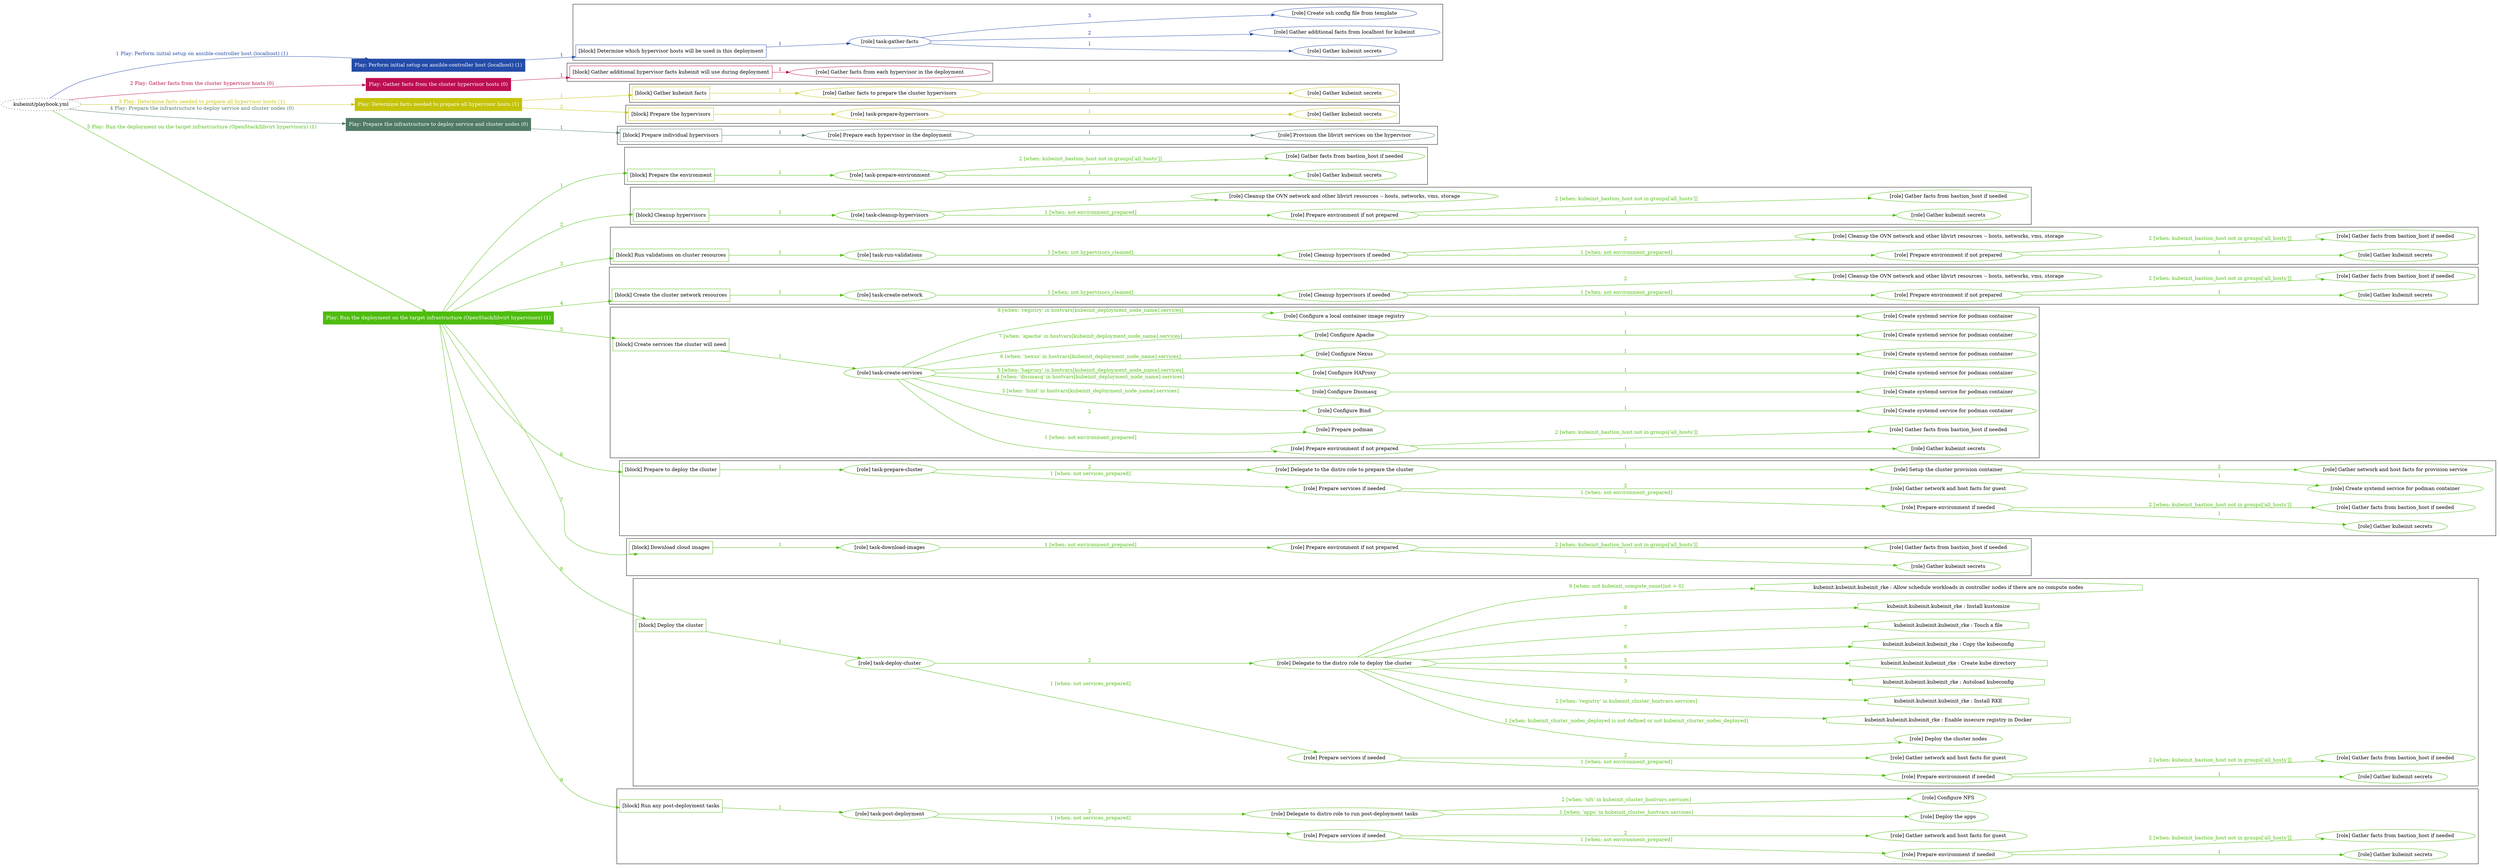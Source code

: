 digraph {
	graph [concentrate=true ordering=in rankdir=LR ratio=fill]
	edge [esep=5 sep=10]
	"kubeinit/playbook.yml" [URL="/home/runner/work/kubeinit/kubeinit/kubeinit/playbook.yml" id=playbook_2e04418e style=dotted]
	"kubeinit/playbook.yml" -> play_29846d71 [label="1 Play: Perform initial setup on ansible-controller host (localhost) (1)" color="#234ba9" fontcolor="#234ba9" id=edge_play_29846d71 labeltooltip="1 Play: Perform initial setup on ansible-controller host (localhost) (1)" tooltip="1 Play: Perform initial setup on ansible-controller host (localhost) (1)"]
	subgraph "Play: Perform initial setup on ansible-controller host (localhost) (1)" {
		play_29846d71 [label="Play: Perform initial setup on ansible-controller host (localhost) (1)" URL="/home/runner/work/kubeinit/kubeinit/kubeinit/playbook.yml" color="#234ba9" fontcolor="#ffffff" id=play_29846d71 shape=box style=filled tooltip=localhost]
		play_29846d71 -> block_70e2ee5d [label=1 color="#234ba9" fontcolor="#234ba9" id=edge_block_70e2ee5d labeltooltip=1 tooltip=1]
		subgraph cluster_block_70e2ee5d {
			block_70e2ee5d [label="[block] Determine which hypervisor hosts will be used in this deployment" URL="/home/runner/work/kubeinit/kubeinit/kubeinit/playbook.yml" color="#234ba9" id=block_70e2ee5d labeltooltip="Determine which hypervisor hosts will be used in this deployment" shape=box tooltip="Determine which hypervisor hosts will be used in this deployment"]
			block_70e2ee5d -> role_dd2219b0 [label="1 " color="#234ba9" fontcolor="#234ba9" id=edge_role_dd2219b0 labeltooltip="1 " tooltip="1 "]
			subgraph "task-gather-facts" {
				role_dd2219b0 [label="[role] task-gather-facts" URL="/home/runner/work/kubeinit/kubeinit/kubeinit/playbook.yml" color="#234ba9" id=role_dd2219b0 tooltip="task-gather-facts"]
				role_dd2219b0 -> role_2cfea226 [label="1 " color="#234ba9" fontcolor="#234ba9" id=edge_role_2cfea226 labeltooltip="1 " tooltip="1 "]
				subgraph "Gather kubeinit secrets" {
					role_2cfea226 [label="[role] Gather kubeinit secrets" URL="/home/runner/.ansible/collections/ansible_collections/kubeinit/kubeinit/roles/kubeinit_prepare/tasks/build_hypervisors_group.yml" color="#234ba9" id=role_2cfea226 tooltip="Gather kubeinit secrets"]
				}
				role_dd2219b0 -> role_22f58abd [label="2 " color="#234ba9" fontcolor="#234ba9" id=edge_role_22f58abd labeltooltip="2 " tooltip="2 "]
				subgraph "Gather additional facts from localhost for kubeinit" {
					role_22f58abd [label="[role] Gather additional facts from localhost for kubeinit" URL="/home/runner/.ansible/collections/ansible_collections/kubeinit/kubeinit/roles/kubeinit_prepare/tasks/build_hypervisors_group.yml" color="#234ba9" id=role_22f58abd tooltip="Gather additional facts from localhost for kubeinit"]
				}
				role_dd2219b0 -> role_0612c0a6 [label="3 " color="#234ba9" fontcolor="#234ba9" id=edge_role_0612c0a6 labeltooltip="3 " tooltip="3 "]
				subgraph "Create ssh config file from template" {
					role_0612c0a6 [label="[role] Create ssh config file from template" URL="/home/runner/.ansible/collections/ansible_collections/kubeinit/kubeinit/roles/kubeinit_prepare/tasks/build_hypervisors_group.yml" color="#234ba9" id=role_0612c0a6 tooltip="Create ssh config file from template"]
				}
			}
		}
	}
	"kubeinit/playbook.yml" -> play_08c7a0d2 [label="2 Play: Gather facts from the cluster hypervisor hosts (0)" color="#be0e52" fontcolor="#be0e52" id=edge_play_08c7a0d2 labeltooltip="2 Play: Gather facts from the cluster hypervisor hosts (0)" tooltip="2 Play: Gather facts from the cluster hypervisor hosts (0)"]
	subgraph "Play: Gather facts from the cluster hypervisor hosts (0)" {
		play_08c7a0d2 [label="Play: Gather facts from the cluster hypervisor hosts (0)" URL="/home/runner/work/kubeinit/kubeinit/kubeinit/playbook.yml" color="#be0e52" fontcolor="#ffffff" id=play_08c7a0d2 shape=box style=filled tooltip="Play: Gather facts from the cluster hypervisor hosts (0)"]
		play_08c7a0d2 -> block_714dba72 [label=1 color="#be0e52" fontcolor="#be0e52" id=edge_block_714dba72 labeltooltip=1 tooltip=1]
		subgraph cluster_block_714dba72 {
			block_714dba72 [label="[block] Gather additional hypervisor facts kubeinit will use during deployment" URL="/home/runner/work/kubeinit/kubeinit/kubeinit/playbook.yml" color="#be0e52" id=block_714dba72 labeltooltip="Gather additional hypervisor facts kubeinit will use during deployment" shape=box tooltip="Gather additional hypervisor facts kubeinit will use during deployment"]
			block_714dba72 -> role_9ae8e45d [label="1 " color="#be0e52" fontcolor="#be0e52" id=edge_role_9ae8e45d labeltooltip="1 " tooltip="1 "]
			subgraph "Gather facts from each hypervisor in the deployment" {
				role_9ae8e45d [label="[role] Gather facts from each hypervisor in the deployment" URL="/home/runner/work/kubeinit/kubeinit/kubeinit/playbook.yml" color="#be0e52" id=role_9ae8e45d tooltip="Gather facts from each hypervisor in the deployment"]
			}
		}
	}
	"kubeinit/playbook.yml" -> play_f97e2c21 [label="3 Play: Determine facts needed to prepare all hypervisor hosts (1)" color="#c5c307" fontcolor="#c5c307" id=edge_play_f97e2c21 labeltooltip="3 Play: Determine facts needed to prepare all hypervisor hosts (1)" tooltip="3 Play: Determine facts needed to prepare all hypervisor hosts (1)"]
	subgraph "Play: Determine facts needed to prepare all hypervisor hosts (1)" {
		play_f97e2c21 [label="Play: Determine facts needed to prepare all hypervisor hosts (1)" URL="/home/runner/work/kubeinit/kubeinit/kubeinit/playbook.yml" color="#c5c307" fontcolor="#ffffff" id=play_f97e2c21 shape=box style=filled tooltip=localhost]
		play_f97e2c21 -> block_02bcbcae [label=1 color="#c5c307" fontcolor="#c5c307" id=edge_block_02bcbcae labeltooltip=1 tooltip=1]
		subgraph cluster_block_02bcbcae {
			block_02bcbcae [label="[block] Gather kubeinit facts" URL="/home/runner/work/kubeinit/kubeinit/kubeinit/playbook.yml" color="#c5c307" id=block_02bcbcae labeltooltip="Gather kubeinit facts" shape=box tooltip="Gather kubeinit facts"]
			block_02bcbcae -> role_215e6bd0 [label="1 " color="#c5c307" fontcolor="#c5c307" id=edge_role_215e6bd0 labeltooltip="1 " tooltip="1 "]
			subgraph "Gather facts to prepare the cluster hypervisors" {
				role_215e6bd0 [label="[role] Gather facts to prepare the cluster hypervisors" URL="/home/runner/work/kubeinit/kubeinit/kubeinit/playbook.yml" color="#c5c307" id=role_215e6bd0 tooltip="Gather facts to prepare the cluster hypervisors"]
				role_215e6bd0 -> role_b1427820 [label="1 " color="#c5c307" fontcolor="#c5c307" id=edge_role_b1427820 labeltooltip="1 " tooltip="1 "]
				subgraph "Gather kubeinit secrets" {
					role_b1427820 [label="[role] Gather kubeinit secrets" URL="/home/runner/.ansible/collections/ansible_collections/kubeinit/kubeinit/roles/kubeinit_prepare/tasks/gather_kubeinit_facts.yml" color="#c5c307" id=role_b1427820 tooltip="Gather kubeinit secrets"]
				}
			}
		}
		play_f97e2c21 -> block_7b6d14b9 [label=2 color="#c5c307" fontcolor="#c5c307" id=edge_block_7b6d14b9 labeltooltip=2 tooltip=2]
		subgraph cluster_block_7b6d14b9 {
			block_7b6d14b9 [label="[block] Prepare the hypervisors" URL="/home/runner/work/kubeinit/kubeinit/kubeinit/playbook.yml" color="#c5c307" id=block_7b6d14b9 labeltooltip="Prepare the hypervisors" shape=box tooltip="Prepare the hypervisors"]
			block_7b6d14b9 -> role_636a63a6 [label="1 " color="#c5c307" fontcolor="#c5c307" id=edge_role_636a63a6 labeltooltip="1 " tooltip="1 "]
			subgraph "task-prepare-hypervisors" {
				role_636a63a6 [label="[role] task-prepare-hypervisors" URL="/home/runner/work/kubeinit/kubeinit/kubeinit/playbook.yml" color="#c5c307" id=role_636a63a6 tooltip="task-prepare-hypervisors"]
				role_636a63a6 -> role_c9271aab [label="1 " color="#c5c307" fontcolor="#c5c307" id=edge_role_c9271aab labeltooltip="1 " tooltip="1 "]
				subgraph "Gather kubeinit secrets" {
					role_c9271aab [label="[role] Gather kubeinit secrets" URL="/home/runner/.ansible/collections/ansible_collections/kubeinit/kubeinit/roles/kubeinit_prepare/tasks/gather_kubeinit_facts.yml" color="#c5c307" id=role_c9271aab tooltip="Gather kubeinit secrets"]
				}
			}
		}
	}
	"kubeinit/playbook.yml" -> play_ba3d2130 [label="4 Play: Prepare the infrastructure to deploy service and cluster nodes (0)" color="#517b66" fontcolor="#517b66" id=edge_play_ba3d2130 labeltooltip="4 Play: Prepare the infrastructure to deploy service and cluster nodes (0)" tooltip="4 Play: Prepare the infrastructure to deploy service and cluster nodes (0)"]
	subgraph "Play: Prepare the infrastructure to deploy service and cluster nodes (0)" {
		play_ba3d2130 [label="Play: Prepare the infrastructure to deploy service and cluster nodes (0)" URL="/home/runner/work/kubeinit/kubeinit/kubeinit/playbook.yml" color="#517b66" fontcolor="#ffffff" id=play_ba3d2130 shape=box style=filled tooltip="Play: Prepare the infrastructure to deploy service and cluster nodes (0)"]
		play_ba3d2130 -> block_ed185b82 [label=1 color="#517b66" fontcolor="#517b66" id=edge_block_ed185b82 labeltooltip=1 tooltip=1]
		subgraph cluster_block_ed185b82 {
			block_ed185b82 [label="[block] Prepare individual hypervisors" URL="/home/runner/work/kubeinit/kubeinit/kubeinit/playbook.yml" color="#517b66" id=block_ed185b82 labeltooltip="Prepare individual hypervisors" shape=box tooltip="Prepare individual hypervisors"]
			block_ed185b82 -> role_be7cc615 [label="1 " color="#517b66" fontcolor="#517b66" id=edge_role_be7cc615 labeltooltip="1 " tooltip="1 "]
			subgraph "Prepare each hypervisor in the deployment" {
				role_be7cc615 [label="[role] Prepare each hypervisor in the deployment" URL="/home/runner/work/kubeinit/kubeinit/kubeinit/playbook.yml" color="#517b66" id=role_be7cc615 tooltip="Prepare each hypervisor in the deployment"]
				role_be7cc615 -> role_8d61955d [label="1 " color="#517b66" fontcolor="#517b66" id=edge_role_8d61955d labeltooltip="1 " tooltip="1 "]
				subgraph "Provision the libvirt services on the hypervisor" {
					role_8d61955d [label="[role] Provision the libvirt services on the hypervisor" URL="/home/runner/.ansible/collections/ansible_collections/kubeinit/kubeinit/roles/kubeinit_prepare/tasks/prepare_hypervisor.yml" color="#517b66" id=role_8d61955d tooltip="Provision the libvirt services on the hypervisor"]
				}
			}
		}
	}
	"kubeinit/playbook.yml" -> play_7173d3d8 [label="5 Play: Run the deployment on the target infrastructure (OpenStack/libvirt hypervisors) (1)" color="#4ebd0f" fontcolor="#4ebd0f" id=edge_play_7173d3d8 labeltooltip="5 Play: Run the deployment on the target infrastructure (OpenStack/libvirt hypervisors) (1)" tooltip="5 Play: Run the deployment on the target infrastructure (OpenStack/libvirt hypervisors) (1)"]
	subgraph "Play: Run the deployment on the target infrastructure (OpenStack/libvirt hypervisors) (1)" {
		play_7173d3d8 [label="Play: Run the deployment on the target infrastructure (OpenStack/libvirt hypervisors) (1)" URL="/home/runner/work/kubeinit/kubeinit/kubeinit/playbook.yml" color="#4ebd0f" fontcolor="#ffffff" id=play_7173d3d8 shape=box style=filled tooltip=localhost]
		play_7173d3d8 -> block_41a4234b [label=1 color="#4ebd0f" fontcolor="#4ebd0f" id=edge_block_41a4234b labeltooltip=1 tooltip=1]
		subgraph cluster_block_41a4234b {
			block_41a4234b [label="[block] Prepare the environment" URL="/home/runner/work/kubeinit/kubeinit/kubeinit/playbook.yml" color="#4ebd0f" id=block_41a4234b labeltooltip="Prepare the environment" shape=box tooltip="Prepare the environment"]
			block_41a4234b -> role_f52a530b [label="1 " color="#4ebd0f" fontcolor="#4ebd0f" id=edge_role_f52a530b labeltooltip="1 " tooltip="1 "]
			subgraph "task-prepare-environment" {
				role_f52a530b [label="[role] task-prepare-environment" URL="/home/runner/work/kubeinit/kubeinit/kubeinit/playbook.yml" color="#4ebd0f" id=role_f52a530b tooltip="task-prepare-environment"]
				role_f52a530b -> role_0381b929 [label="1 " color="#4ebd0f" fontcolor="#4ebd0f" id=edge_role_0381b929 labeltooltip="1 " tooltip="1 "]
				subgraph "Gather kubeinit secrets" {
					role_0381b929 [label="[role] Gather kubeinit secrets" URL="/home/runner/.ansible/collections/ansible_collections/kubeinit/kubeinit/roles/kubeinit_prepare/tasks/gather_kubeinit_facts.yml" color="#4ebd0f" id=role_0381b929 tooltip="Gather kubeinit secrets"]
				}
				role_f52a530b -> role_a0908462 [label="2 [when: kubeinit_bastion_host not in groups['all_hosts']]" color="#4ebd0f" fontcolor="#4ebd0f" id=edge_role_a0908462 labeltooltip="2 [when: kubeinit_bastion_host not in groups['all_hosts']]" tooltip="2 [when: kubeinit_bastion_host not in groups['all_hosts']]"]
				subgraph "Gather facts from bastion_host if needed" {
					role_a0908462 [label="[role] Gather facts from bastion_host if needed" URL="/home/runner/.ansible/collections/ansible_collections/kubeinit/kubeinit/roles/kubeinit_prepare/tasks/main.yml" color="#4ebd0f" id=role_a0908462 tooltip="Gather facts from bastion_host if needed"]
				}
			}
		}
		play_7173d3d8 -> block_7bb3b209 [label=2 color="#4ebd0f" fontcolor="#4ebd0f" id=edge_block_7bb3b209 labeltooltip=2 tooltip=2]
		subgraph cluster_block_7bb3b209 {
			block_7bb3b209 [label="[block] Cleanup hypervisors" URL="/home/runner/work/kubeinit/kubeinit/kubeinit/playbook.yml" color="#4ebd0f" id=block_7bb3b209 labeltooltip="Cleanup hypervisors" shape=box tooltip="Cleanup hypervisors"]
			block_7bb3b209 -> role_4455682f [label="1 " color="#4ebd0f" fontcolor="#4ebd0f" id=edge_role_4455682f labeltooltip="1 " tooltip="1 "]
			subgraph "task-cleanup-hypervisors" {
				role_4455682f [label="[role] task-cleanup-hypervisors" URL="/home/runner/work/kubeinit/kubeinit/kubeinit/playbook.yml" color="#4ebd0f" id=role_4455682f tooltip="task-cleanup-hypervisors"]
				role_4455682f -> role_d84e51f7 [label="1 [when: not environment_prepared]" color="#4ebd0f" fontcolor="#4ebd0f" id=edge_role_d84e51f7 labeltooltip="1 [when: not environment_prepared]" tooltip="1 [when: not environment_prepared]"]
				subgraph "Prepare environment if not prepared" {
					role_d84e51f7 [label="[role] Prepare environment if not prepared" URL="/home/runner/.ansible/collections/ansible_collections/kubeinit/kubeinit/roles/kubeinit_libvirt/tasks/cleanup_hypervisors.yml" color="#4ebd0f" id=role_d84e51f7 tooltip="Prepare environment if not prepared"]
					role_d84e51f7 -> role_cd3af581 [label="1 " color="#4ebd0f" fontcolor="#4ebd0f" id=edge_role_cd3af581 labeltooltip="1 " tooltip="1 "]
					subgraph "Gather kubeinit secrets" {
						role_cd3af581 [label="[role] Gather kubeinit secrets" URL="/home/runner/.ansible/collections/ansible_collections/kubeinit/kubeinit/roles/kubeinit_prepare/tasks/gather_kubeinit_facts.yml" color="#4ebd0f" id=role_cd3af581 tooltip="Gather kubeinit secrets"]
					}
					role_d84e51f7 -> role_64ea088b [label="2 [when: kubeinit_bastion_host not in groups['all_hosts']]" color="#4ebd0f" fontcolor="#4ebd0f" id=edge_role_64ea088b labeltooltip="2 [when: kubeinit_bastion_host not in groups['all_hosts']]" tooltip="2 [when: kubeinit_bastion_host not in groups['all_hosts']]"]
					subgraph "Gather facts from bastion_host if needed" {
						role_64ea088b [label="[role] Gather facts from bastion_host if needed" URL="/home/runner/.ansible/collections/ansible_collections/kubeinit/kubeinit/roles/kubeinit_prepare/tasks/main.yml" color="#4ebd0f" id=role_64ea088b tooltip="Gather facts from bastion_host if needed"]
					}
				}
				role_4455682f -> role_fc1e0648 [label="2 " color="#4ebd0f" fontcolor="#4ebd0f" id=edge_role_fc1e0648 labeltooltip="2 " tooltip="2 "]
				subgraph "Cleanup the OVN network and other libvirt resources -- hosts, networks, vms, storage" {
					role_fc1e0648 [label="[role] Cleanup the OVN network and other libvirt resources -- hosts, networks, vms, storage" URL="/home/runner/.ansible/collections/ansible_collections/kubeinit/kubeinit/roles/kubeinit_libvirt/tasks/cleanup_hypervisors.yml" color="#4ebd0f" id=role_fc1e0648 tooltip="Cleanup the OVN network and other libvirt resources -- hosts, networks, vms, storage"]
				}
			}
		}
		play_7173d3d8 -> block_ae69e828 [label=3 color="#4ebd0f" fontcolor="#4ebd0f" id=edge_block_ae69e828 labeltooltip=3 tooltip=3]
		subgraph cluster_block_ae69e828 {
			block_ae69e828 [label="[block] Run validations on cluster resources" URL="/home/runner/work/kubeinit/kubeinit/kubeinit/playbook.yml" color="#4ebd0f" id=block_ae69e828 labeltooltip="Run validations on cluster resources" shape=box tooltip="Run validations on cluster resources"]
			block_ae69e828 -> role_5a2eb901 [label="1 " color="#4ebd0f" fontcolor="#4ebd0f" id=edge_role_5a2eb901 labeltooltip="1 " tooltip="1 "]
			subgraph "task-run-validations" {
				role_5a2eb901 [label="[role] task-run-validations" URL="/home/runner/work/kubeinit/kubeinit/kubeinit/playbook.yml" color="#4ebd0f" id=role_5a2eb901 tooltip="task-run-validations"]
				role_5a2eb901 -> role_c814ff03 [label="1 [when: not hypervisors_cleaned]" color="#4ebd0f" fontcolor="#4ebd0f" id=edge_role_c814ff03 labeltooltip="1 [when: not hypervisors_cleaned]" tooltip="1 [when: not hypervisors_cleaned]"]
				subgraph "Cleanup hypervisors if needed" {
					role_c814ff03 [label="[role] Cleanup hypervisors if needed" URL="/home/runner/.ansible/collections/ansible_collections/kubeinit/kubeinit/roles/kubeinit_validations/tasks/main.yml" color="#4ebd0f" id=role_c814ff03 tooltip="Cleanup hypervisors if needed"]
					role_c814ff03 -> role_e8b256ad [label="1 [when: not environment_prepared]" color="#4ebd0f" fontcolor="#4ebd0f" id=edge_role_e8b256ad labeltooltip="1 [when: not environment_prepared]" tooltip="1 [when: not environment_prepared]"]
					subgraph "Prepare environment if not prepared" {
						role_e8b256ad [label="[role] Prepare environment if not prepared" URL="/home/runner/.ansible/collections/ansible_collections/kubeinit/kubeinit/roles/kubeinit_libvirt/tasks/cleanup_hypervisors.yml" color="#4ebd0f" id=role_e8b256ad tooltip="Prepare environment if not prepared"]
						role_e8b256ad -> role_575cc720 [label="1 " color="#4ebd0f" fontcolor="#4ebd0f" id=edge_role_575cc720 labeltooltip="1 " tooltip="1 "]
						subgraph "Gather kubeinit secrets" {
							role_575cc720 [label="[role] Gather kubeinit secrets" URL="/home/runner/.ansible/collections/ansible_collections/kubeinit/kubeinit/roles/kubeinit_prepare/tasks/gather_kubeinit_facts.yml" color="#4ebd0f" id=role_575cc720 tooltip="Gather kubeinit secrets"]
						}
						role_e8b256ad -> role_995e1df1 [label="2 [when: kubeinit_bastion_host not in groups['all_hosts']]" color="#4ebd0f" fontcolor="#4ebd0f" id=edge_role_995e1df1 labeltooltip="2 [when: kubeinit_bastion_host not in groups['all_hosts']]" tooltip="2 [when: kubeinit_bastion_host not in groups['all_hosts']]"]
						subgraph "Gather facts from bastion_host if needed" {
							role_995e1df1 [label="[role] Gather facts from bastion_host if needed" URL="/home/runner/.ansible/collections/ansible_collections/kubeinit/kubeinit/roles/kubeinit_prepare/tasks/main.yml" color="#4ebd0f" id=role_995e1df1 tooltip="Gather facts from bastion_host if needed"]
						}
					}
					role_c814ff03 -> role_9b67db37 [label="2 " color="#4ebd0f" fontcolor="#4ebd0f" id=edge_role_9b67db37 labeltooltip="2 " tooltip="2 "]
					subgraph "Cleanup the OVN network and other libvirt resources -- hosts, networks, vms, storage" {
						role_9b67db37 [label="[role] Cleanup the OVN network and other libvirt resources -- hosts, networks, vms, storage" URL="/home/runner/.ansible/collections/ansible_collections/kubeinit/kubeinit/roles/kubeinit_libvirt/tasks/cleanup_hypervisors.yml" color="#4ebd0f" id=role_9b67db37 tooltip="Cleanup the OVN network and other libvirt resources -- hosts, networks, vms, storage"]
					}
				}
			}
		}
		play_7173d3d8 -> block_eabf0266 [label=4 color="#4ebd0f" fontcolor="#4ebd0f" id=edge_block_eabf0266 labeltooltip=4 tooltip=4]
		subgraph cluster_block_eabf0266 {
			block_eabf0266 [label="[block] Create the cluster network resources" URL="/home/runner/work/kubeinit/kubeinit/kubeinit/playbook.yml" color="#4ebd0f" id=block_eabf0266 labeltooltip="Create the cluster network resources" shape=box tooltip="Create the cluster network resources"]
			block_eabf0266 -> role_1d9a4b47 [label="1 " color="#4ebd0f" fontcolor="#4ebd0f" id=edge_role_1d9a4b47 labeltooltip="1 " tooltip="1 "]
			subgraph "task-create-network" {
				role_1d9a4b47 [label="[role] task-create-network" URL="/home/runner/work/kubeinit/kubeinit/kubeinit/playbook.yml" color="#4ebd0f" id=role_1d9a4b47 tooltip="task-create-network"]
				role_1d9a4b47 -> role_ec3b5afc [label="1 [when: not hypervisors_cleaned]" color="#4ebd0f" fontcolor="#4ebd0f" id=edge_role_ec3b5afc labeltooltip="1 [when: not hypervisors_cleaned]" tooltip="1 [when: not hypervisors_cleaned]"]
				subgraph "Cleanup hypervisors if needed" {
					role_ec3b5afc [label="[role] Cleanup hypervisors if needed" URL="/home/runner/.ansible/collections/ansible_collections/kubeinit/kubeinit/roles/kubeinit_libvirt/tasks/create_network.yml" color="#4ebd0f" id=role_ec3b5afc tooltip="Cleanup hypervisors if needed"]
					role_ec3b5afc -> role_8da03c56 [label="1 [when: not environment_prepared]" color="#4ebd0f" fontcolor="#4ebd0f" id=edge_role_8da03c56 labeltooltip="1 [when: not environment_prepared]" tooltip="1 [when: not environment_prepared]"]
					subgraph "Prepare environment if not prepared" {
						role_8da03c56 [label="[role] Prepare environment if not prepared" URL="/home/runner/.ansible/collections/ansible_collections/kubeinit/kubeinit/roles/kubeinit_libvirt/tasks/cleanup_hypervisors.yml" color="#4ebd0f" id=role_8da03c56 tooltip="Prepare environment if not prepared"]
						role_8da03c56 -> role_26fdfd74 [label="1 " color="#4ebd0f" fontcolor="#4ebd0f" id=edge_role_26fdfd74 labeltooltip="1 " tooltip="1 "]
						subgraph "Gather kubeinit secrets" {
							role_26fdfd74 [label="[role] Gather kubeinit secrets" URL="/home/runner/.ansible/collections/ansible_collections/kubeinit/kubeinit/roles/kubeinit_prepare/tasks/gather_kubeinit_facts.yml" color="#4ebd0f" id=role_26fdfd74 tooltip="Gather kubeinit secrets"]
						}
						role_8da03c56 -> role_a21f86d8 [label="2 [when: kubeinit_bastion_host not in groups['all_hosts']]" color="#4ebd0f" fontcolor="#4ebd0f" id=edge_role_a21f86d8 labeltooltip="2 [when: kubeinit_bastion_host not in groups['all_hosts']]" tooltip="2 [when: kubeinit_bastion_host not in groups['all_hosts']]"]
						subgraph "Gather facts from bastion_host if needed" {
							role_a21f86d8 [label="[role] Gather facts from bastion_host if needed" URL="/home/runner/.ansible/collections/ansible_collections/kubeinit/kubeinit/roles/kubeinit_prepare/tasks/main.yml" color="#4ebd0f" id=role_a21f86d8 tooltip="Gather facts from bastion_host if needed"]
						}
					}
					role_ec3b5afc -> role_94a00baa [label="2 " color="#4ebd0f" fontcolor="#4ebd0f" id=edge_role_94a00baa labeltooltip="2 " tooltip="2 "]
					subgraph "Cleanup the OVN network and other libvirt resources -- hosts, networks, vms, storage" {
						role_94a00baa [label="[role] Cleanup the OVN network and other libvirt resources -- hosts, networks, vms, storage" URL="/home/runner/.ansible/collections/ansible_collections/kubeinit/kubeinit/roles/kubeinit_libvirt/tasks/cleanup_hypervisors.yml" color="#4ebd0f" id=role_94a00baa tooltip="Cleanup the OVN network and other libvirt resources -- hosts, networks, vms, storage"]
					}
				}
			}
		}
		play_7173d3d8 -> block_80c65aca [label=5 color="#4ebd0f" fontcolor="#4ebd0f" id=edge_block_80c65aca labeltooltip=5 tooltip=5]
		subgraph cluster_block_80c65aca {
			block_80c65aca [label="[block] Create services the cluster will need" URL="/home/runner/work/kubeinit/kubeinit/kubeinit/playbook.yml" color="#4ebd0f" id=block_80c65aca labeltooltip="Create services the cluster will need" shape=box tooltip="Create services the cluster will need"]
			block_80c65aca -> role_1fcb7d44 [label="1 " color="#4ebd0f" fontcolor="#4ebd0f" id=edge_role_1fcb7d44 labeltooltip="1 " tooltip="1 "]
			subgraph "task-create-services" {
				role_1fcb7d44 [label="[role] task-create-services" URL="/home/runner/work/kubeinit/kubeinit/kubeinit/playbook.yml" color="#4ebd0f" id=role_1fcb7d44 tooltip="task-create-services"]
				role_1fcb7d44 -> role_6f59b988 [label="1 [when: not environment_prepared]" color="#4ebd0f" fontcolor="#4ebd0f" id=edge_role_6f59b988 labeltooltip="1 [when: not environment_prepared]" tooltip="1 [when: not environment_prepared]"]
				subgraph "Prepare environment if not prepared" {
					role_6f59b988 [label="[role] Prepare environment if not prepared" URL="/home/runner/.ansible/collections/ansible_collections/kubeinit/kubeinit/roles/kubeinit_services/tasks/main.yml" color="#4ebd0f" id=role_6f59b988 tooltip="Prepare environment if not prepared"]
					role_6f59b988 -> role_f553fc79 [label="1 " color="#4ebd0f" fontcolor="#4ebd0f" id=edge_role_f553fc79 labeltooltip="1 " tooltip="1 "]
					subgraph "Gather kubeinit secrets" {
						role_f553fc79 [label="[role] Gather kubeinit secrets" URL="/home/runner/.ansible/collections/ansible_collections/kubeinit/kubeinit/roles/kubeinit_prepare/tasks/gather_kubeinit_facts.yml" color="#4ebd0f" id=role_f553fc79 tooltip="Gather kubeinit secrets"]
					}
					role_6f59b988 -> role_b2a5070c [label="2 [when: kubeinit_bastion_host not in groups['all_hosts']]" color="#4ebd0f" fontcolor="#4ebd0f" id=edge_role_b2a5070c labeltooltip="2 [when: kubeinit_bastion_host not in groups['all_hosts']]" tooltip="2 [when: kubeinit_bastion_host not in groups['all_hosts']]"]
					subgraph "Gather facts from bastion_host if needed" {
						role_b2a5070c [label="[role] Gather facts from bastion_host if needed" URL="/home/runner/.ansible/collections/ansible_collections/kubeinit/kubeinit/roles/kubeinit_prepare/tasks/main.yml" color="#4ebd0f" id=role_b2a5070c tooltip="Gather facts from bastion_host if needed"]
					}
				}
				role_1fcb7d44 -> role_46a343a9 [label="2 " color="#4ebd0f" fontcolor="#4ebd0f" id=edge_role_46a343a9 labeltooltip="2 " tooltip="2 "]
				subgraph "Prepare podman" {
					role_46a343a9 [label="[role] Prepare podman" URL="/home/runner/.ansible/collections/ansible_collections/kubeinit/kubeinit/roles/kubeinit_services/tasks/00_create_service_pod.yml" color="#4ebd0f" id=role_46a343a9 tooltip="Prepare podman"]
				}
				role_1fcb7d44 -> role_b226eaf8 [label="3 [when: 'bind' in hostvars[kubeinit_deployment_node_name].services]" color="#4ebd0f" fontcolor="#4ebd0f" id=edge_role_b226eaf8 labeltooltip="3 [when: 'bind' in hostvars[kubeinit_deployment_node_name].services]" tooltip="3 [when: 'bind' in hostvars[kubeinit_deployment_node_name].services]"]
				subgraph "Configure Bind" {
					role_b226eaf8 [label="[role] Configure Bind" URL="/home/runner/.ansible/collections/ansible_collections/kubeinit/kubeinit/roles/kubeinit_services/tasks/start_services_containers.yml" color="#4ebd0f" id=role_b226eaf8 tooltip="Configure Bind"]
					role_b226eaf8 -> role_ad2d73bb [label="1 " color="#4ebd0f" fontcolor="#4ebd0f" id=edge_role_ad2d73bb labeltooltip="1 " tooltip="1 "]
					subgraph "Create systemd service for podman container" {
						role_ad2d73bb [label="[role] Create systemd service for podman container" URL="/home/runner/.ansible/collections/ansible_collections/kubeinit/kubeinit/roles/kubeinit_bind/tasks/main.yml" color="#4ebd0f" id=role_ad2d73bb tooltip="Create systemd service for podman container"]
					}
				}
				role_1fcb7d44 -> role_eb2675aa [label="4 [when: 'dnsmasq' in hostvars[kubeinit_deployment_node_name].services]" color="#4ebd0f" fontcolor="#4ebd0f" id=edge_role_eb2675aa labeltooltip="4 [when: 'dnsmasq' in hostvars[kubeinit_deployment_node_name].services]" tooltip="4 [when: 'dnsmasq' in hostvars[kubeinit_deployment_node_name].services]"]
				subgraph "Configure Dnsmasq" {
					role_eb2675aa [label="[role] Configure Dnsmasq" URL="/home/runner/.ansible/collections/ansible_collections/kubeinit/kubeinit/roles/kubeinit_services/tasks/start_services_containers.yml" color="#4ebd0f" id=role_eb2675aa tooltip="Configure Dnsmasq"]
					role_eb2675aa -> role_d688b74f [label="1 " color="#4ebd0f" fontcolor="#4ebd0f" id=edge_role_d688b74f labeltooltip="1 " tooltip="1 "]
					subgraph "Create systemd service for podman container" {
						role_d688b74f [label="[role] Create systemd service for podman container" URL="/home/runner/.ansible/collections/ansible_collections/kubeinit/kubeinit/roles/kubeinit_dnsmasq/tasks/main.yml" color="#4ebd0f" id=role_d688b74f tooltip="Create systemd service for podman container"]
					}
				}
				role_1fcb7d44 -> role_cde638c1 [label="5 [when: 'haproxy' in hostvars[kubeinit_deployment_node_name].services]" color="#4ebd0f" fontcolor="#4ebd0f" id=edge_role_cde638c1 labeltooltip="5 [when: 'haproxy' in hostvars[kubeinit_deployment_node_name].services]" tooltip="5 [when: 'haproxy' in hostvars[kubeinit_deployment_node_name].services]"]
				subgraph "Configure HAProxy" {
					role_cde638c1 [label="[role] Configure HAProxy" URL="/home/runner/.ansible/collections/ansible_collections/kubeinit/kubeinit/roles/kubeinit_services/tasks/start_services_containers.yml" color="#4ebd0f" id=role_cde638c1 tooltip="Configure HAProxy"]
					role_cde638c1 -> role_578a3a1b [label="1 " color="#4ebd0f" fontcolor="#4ebd0f" id=edge_role_578a3a1b labeltooltip="1 " tooltip="1 "]
					subgraph "Create systemd service for podman container" {
						role_578a3a1b [label="[role] Create systemd service for podman container" URL="/home/runner/.ansible/collections/ansible_collections/kubeinit/kubeinit/roles/kubeinit_haproxy/tasks/main.yml" color="#4ebd0f" id=role_578a3a1b tooltip="Create systemd service for podman container"]
					}
				}
				role_1fcb7d44 -> role_48a42b4d [label="6 [when: 'nexus' in hostvars[kubeinit_deployment_node_name].services]" color="#4ebd0f" fontcolor="#4ebd0f" id=edge_role_48a42b4d labeltooltip="6 [when: 'nexus' in hostvars[kubeinit_deployment_node_name].services]" tooltip="6 [when: 'nexus' in hostvars[kubeinit_deployment_node_name].services]"]
				subgraph "Configure Nexus" {
					role_48a42b4d [label="[role] Configure Nexus" URL="/home/runner/.ansible/collections/ansible_collections/kubeinit/kubeinit/roles/kubeinit_services/tasks/start_services_containers.yml" color="#4ebd0f" id=role_48a42b4d tooltip="Configure Nexus"]
					role_48a42b4d -> role_833dccb8 [label="1 " color="#4ebd0f" fontcolor="#4ebd0f" id=edge_role_833dccb8 labeltooltip="1 " tooltip="1 "]
					subgraph "Create systemd service for podman container" {
						role_833dccb8 [label="[role] Create systemd service for podman container" URL="/home/runner/.ansible/collections/ansible_collections/kubeinit/kubeinit/roles/kubeinit_nexus/tasks/main.yml" color="#4ebd0f" id=role_833dccb8 tooltip="Create systemd service for podman container"]
					}
				}
				role_1fcb7d44 -> role_c10deb0d [label="7 [when: 'apache' in hostvars[kubeinit_deployment_node_name].services]" color="#4ebd0f" fontcolor="#4ebd0f" id=edge_role_c10deb0d labeltooltip="7 [when: 'apache' in hostvars[kubeinit_deployment_node_name].services]" tooltip="7 [when: 'apache' in hostvars[kubeinit_deployment_node_name].services]"]
				subgraph "Configure Apache" {
					role_c10deb0d [label="[role] Configure Apache" URL="/home/runner/.ansible/collections/ansible_collections/kubeinit/kubeinit/roles/kubeinit_services/tasks/start_services_containers.yml" color="#4ebd0f" id=role_c10deb0d tooltip="Configure Apache"]
					role_c10deb0d -> role_707d112d [label="1 " color="#4ebd0f" fontcolor="#4ebd0f" id=edge_role_707d112d labeltooltip="1 " tooltip="1 "]
					subgraph "Create systemd service for podman container" {
						role_707d112d [label="[role] Create systemd service for podman container" URL="/home/runner/.ansible/collections/ansible_collections/kubeinit/kubeinit/roles/kubeinit_apache/tasks/main.yml" color="#4ebd0f" id=role_707d112d tooltip="Create systemd service for podman container"]
					}
				}
				role_1fcb7d44 -> role_a204f6fd [label="8 [when: 'registry' in hostvars[kubeinit_deployment_node_name].services]" color="#4ebd0f" fontcolor="#4ebd0f" id=edge_role_a204f6fd labeltooltip="8 [when: 'registry' in hostvars[kubeinit_deployment_node_name].services]" tooltip="8 [when: 'registry' in hostvars[kubeinit_deployment_node_name].services]"]
				subgraph "Configure a local container image registry" {
					role_a204f6fd [label="[role] Configure a local container image registry" URL="/home/runner/.ansible/collections/ansible_collections/kubeinit/kubeinit/roles/kubeinit_services/tasks/start_services_containers.yml" color="#4ebd0f" id=role_a204f6fd tooltip="Configure a local container image registry"]
					role_a204f6fd -> role_bdecf09e [label="1 " color="#4ebd0f" fontcolor="#4ebd0f" id=edge_role_bdecf09e labeltooltip="1 " tooltip="1 "]
					subgraph "Create systemd service for podman container" {
						role_bdecf09e [label="[role] Create systemd service for podman container" URL="/home/runner/.ansible/collections/ansible_collections/kubeinit/kubeinit/roles/kubeinit_registry/tasks/main.yml" color="#4ebd0f" id=role_bdecf09e tooltip="Create systemd service for podman container"]
					}
				}
			}
		}
		play_7173d3d8 -> block_a6470003 [label=6 color="#4ebd0f" fontcolor="#4ebd0f" id=edge_block_a6470003 labeltooltip=6 tooltip=6]
		subgraph cluster_block_a6470003 {
			block_a6470003 [label="[block] Prepare to deploy the cluster" URL="/home/runner/work/kubeinit/kubeinit/kubeinit/playbook.yml" color="#4ebd0f" id=block_a6470003 labeltooltip="Prepare to deploy the cluster" shape=box tooltip="Prepare to deploy the cluster"]
			block_a6470003 -> role_eb1e0692 [label="1 " color="#4ebd0f" fontcolor="#4ebd0f" id=edge_role_eb1e0692 labeltooltip="1 " tooltip="1 "]
			subgraph "task-prepare-cluster" {
				role_eb1e0692 [label="[role] task-prepare-cluster" URL="/home/runner/work/kubeinit/kubeinit/kubeinit/playbook.yml" color="#4ebd0f" id=role_eb1e0692 tooltip="task-prepare-cluster"]
				role_eb1e0692 -> role_8c28e6a6 [label="1 [when: not services_prepared]" color="#4ebd0f" fontcolor="#4ebd0f" id=edge_role_8c28e6a6 labeltooltip="1 [when: not services_prepared]" tooltip="1 [when: not services_prepared]"]
				subgraph "Prepare services if needed" {
					role_8c28e6a6 [label="[role] Prepare services if needed" URL="/home/runner/.ansible/collections/ansible_collections/kubeinit/kubeinit/roles/kubeinit_prepare/tasks/prepare_cluster.yml" color="#4ebd0f" id=role_8c28e6a6 tooltip="Prepare services if needed"]
					role_8c28e6a6 -> role_5bf14a25 [label="1 [when: not environment_prepared]" color="#4ebd0f" fontcolor="#4ebd0f" id=edge_role_5bf14a25 labeltooltip="1 [when: not environment_prepared]" tooltip="1 [when: not environment_prepared]"]
					subgraph "Prepare environment if needed" {
						role_5bf14a25 [label="[role] Prepare environment if needed" URL="/home/runner/.ansible/collections/ansible_collections/kubeinit/kubeinit/roles/kubeinit_services/tasks/prepare_services.yml" color="#4ebd0f" id=role_5bf14a25 tooltip="Prepare environment if needed"]
						role_5bf14a25 -> role_5b3ba6a1 [label="1 " color="#4ebd0f" fontcolor="#4ebd0f" id=edge_role_5b3ba6a1 labeltooltip="1 " tooltip="1 "]
						subgraph "Gather kubeinit secrets" {
							role_5b3ba6a1 [label="[role] Gather kubeinit secrets" URL="/home/runner/.ansible/collections/ansible_collections/kubeinit/kubeinit/roles/kubeinit_prepare/tasks/gather_kubeinit_facts.yml" color="#4ebd0f" id=role_5b3ba6a1 tooltip="Gather kubeinit secrets"]
						}
						role_5bf14a25 -> role_36df3e55 [label="2 [when: kubeinit_bastion_host not in groups['all_hosts']]" color="#4ebd0f" fontcolor="#4ebd0f" id=edge_role_36df3e55 labeltooltip="2 [when: kubeinit_bastion_host not in groups['all_hosts']]" tooltip="2 [when: kubeinit_bastion_host not in groups['all_hosts']]"]
						subgraph "Gather facts from bastion_host if needed" {
							role_36df3e55 [label="[role] Gather facts from bastion_host if needed" URL="/home/runner/.ansible/collections/ansible_collections/kubeinit/kubeinit/roles/kubeinit_prepare/tasks/main.yml" color="#4ebd0f" id=role_36df3e55 tooltip="Gather facts from bastion_host if needed"]
						}
					}
					role_8c28e6a6 -> role_644df5d5 [label="2 " color="#4ebd0f" fontcolor="#4ebd0f" id=edge_role_644df5d5 labeltooltip="2 " tooltip="2 "]
					subgraph "Gather network and host facts for guest" {
						role_644df5d5 [label="[role] Gather network and host facts for guest" URL="/home/runner/.ansible/collections/ansible_collections/kubeinit/kubeinit/roles/kubeinit_services/tasks/prepare_services.yml" color="#4ebd0f" id=role_644df5d5 tooltip="Gather network and host facts for guest"]
					}
				}
				role_eb1e0692 -> role_23de5721 [label="2 " color="#4ebd0f" fontcolor="#4ebd0f" id=edge_role_23de5721 labeltooltip="2 " tooltip="2 "]
				subgraph "Delegate to the distro role to prepare the cluster" {
					role_23de5721 [label="[role] Delegate to the distro role to prepare the cluster" URL="/home/runner/.ansible/collections/ansible_collections/kubeinit/kubeinit/roles/kubeinit_prepare/tasks/prepare_cluster.yml" color="#4ebd0f" id=role_23de5721 tooltip="Delegate to the distro role to prepare the cluster"]
					role_23de5721 -> role_90dc0ef1 [label="1 " color="#4ebd0f" fontcolor="#4ebd0f" id=edge_role_90dc0ef1 labeltooltip="1 " tooltip="1 "]
					subgraph "Setup the cluster provision container" {
						role_90dc0ef1 [label="[role] Setup the cluster provision container" URL="/home/runner/.ansible/collections/ansible_collections/kubeinit/kubeinit/roles/kubeinit_rke/tasks/prepare_cluster.yml" color="#4ebd0f" id=role_90dc0ef1 tooltip="Setup the cluster provision container"]
						role_90dc0ef1 -> role_db80e550 [label="1 " color="#4ebd0f" fontcolor="#4ebd0f" id=edge_role_db80e550 labeltooltip="1 " tooltip="1 "]
						subgraph "Create systemd service for podman container" {
							role_db80e550 [label="[role] Create systemd service for podman container" URL="/home/runner/.ansible/collections/ansible_collections/kubeinit/kubeinit/roles/kubeinit_services/tasks/create_provision_container.yml" color="#4ebd0f" id=role_db80e550 tooltip="Create systemd service for podman container"]
						}
						role_90dc0ef1 -> role_74af1c2d [label="2 " color="#4ebd0f" fontcolor="#4ebd0f" id=edge_role_74af1c2d labeltooltip="2 " tooltip="2 "]
						subgraph "Gather network and host facts for provision service" {
							role_74af1c2d [label="[role] Gather network and host facts for provision service" URL="/home/runner/.ansible/collections/ansible_collections/kubeinit/kubeinit/roles/kubeinit_services/tasks/create_provision_container.yml" color="#4ebd0f" id=role_74af1c2d tooltip="Gather network and host facts for provision service"]
						}
					}
				}
			}
		}
		play_7173d3d8 -> block_243c5423 [label=7 color="#4ebd0f" fontcolor="#4ebd0f" id=edge_block_243c5423 labeltooltip=7 tooltip=7]
		subgraph cluster_block_243c5423 {
			block_243c5423 [label="[block] Download cloud images" URL="/home/runner/work/kubeinit/kubeinit/kubeinit/playbook.yml" color="#4ebd0f" id=block_243c5423 labeltooltip="Download cloud images" shape=box tooltip="Download cloud images"]
			block_243c5423 -> role_5465263f [label="1 " color="#4ebd0f" fontcolor="#4ebd0f" id=edge_role_5465263f labeltooltip="1 " tooltip="1 "]
			subgraph "task-download-images" {
				role_5465263f [label="[role] task-download-images" URL="/home/runner/work/kubeinit/kubeinit/kubeinit/playbook.yml" color="#4ebd0f" id=role_5465263f tooltip="task-download-images"]
				role_5465263f -> role_359b342f [label="1 [when: not environment_prepared]" color="#4ebd0f" fontcolor="#4ebd0f" id=edge_role_359b342f labeltooltip="1 [when: not environment_prepared]" tooltip="1 [when: not environment_prepared]"]
				subgraph "Prepare environment if not prepared" {
					role_359b342f [label="[role] Prepare environment if not prepared" URL="/home/runner/.ansible/collections/ansible_collections/kubeinit/kubeinit/roles/kubeinit_libvirt/tasks/download_cloud_images.yml" color="#4ebd0f" id=role_359b342f tooltip="Prepare environment if not prepared"]
					role_359b342f -> role_75ef654d [label="1 " color="#4ebd0f" fontcolor="#4ebd0f" id=edge_role_75ef654d labeltooltip="1 " tooltip="1 "]
					subgraph "Gather kubeinit secrets" {
						role_75ef654d [label="[role] Gather kubeinit secrets" URL="/home/runner/.ansible/collections/ansible_collections/kubeinit/kubeinit/roles/kubeinit_prepare/tasks/gather_kubeinit_facts.yml" color="#4ebd0f" id=role_75ef654d tooltip="Gather kubeinit secrets"]
					}
					role_359b342f -> role_77ac237a [label="2 [when: kubeinit_bastion_host not in groups['all_hosts']]" color="#4ebd0f" fontcolor="#4ebd0f" id=edge_role_77ac237a labeltooltip="2 [when: kubeinit_bastion_host not in groups['all_hosts']]" tooltip="2 [when: kubeinit_bastion_host not in groups['all_hosts']]"]
					subgraph "Gather facts from bastion_host if needed" {
						role_77ac237a [label="[role] Gather facts from bastion_host if needed" URL="/home/runner/.ansible/collections/ansible_collections/kubeinit/kubeinit/roles/kubeinit_prepare/tasks/main.yml" color="#4ebd0f" id=role_77ac237a tooltip="Gather facts from bastion_host if needed"]
					}
				}
			}
		}
		play_7173d3d8 -> block_606a2f45 [label=8 color="#4ebd0f" fontcolor="#4ebd0f" id=edge_block_606a2f45 labeltooltip=8 tooltip=8]
		subgraph cluster_block_606a2f45 {
			block_606a2f45 [label="[block] Deploy the cluster" URL="/home/runner/work/kubeinit/kubeinit/kubeinit/playbook.yml" color="#4ebd0f" id=block_606a2f45 labeltooltip="Deploy the cluster" shape=box tooltip="Deploy the cluster"]
			block_606a2f45 -> role_7f5e72d7 [label="1 " color="#4ebd0f" fontcolor="#4ebd0f" id=edge_role_7f5e72d7 labeltooltip="1 " tooltip="1 "]
			subgraph "task-deploy-cluster" {
				role_7f5e72d7 [label="[role] task-deploy-cluster" URL="/home/runner/work/kubeinit/kubeinit/kubeinit/playbook.yml" color="#4ebd0f" id=role_7f5e72d7 tooltip="task-deploy-cluster"]
				role_7f5e72d7 -> role_f04dd52c [label="1 [when: not services_prepared]" color="#4ebd0f" fontcolor="#4ebd0f" id=edge_role_f04dd52c labeltooltip="1 [when: not services_prepared]" tooltip="1 [when: not services_prepared]"]
				subgraph "Prepare services if needed" {
					role_f04dd52c [label="[role] Prepare services if needed" URL="/home/runner/.ansible/collections/ansible_collections/kubeinit/kubeinit/roles/kubeinit_prepare/tasks/deploy_cluster.yml" color="#4ebd0f" id=role_f04dd52c tooltip="Prepare services if needed"]
					role_f04dd52c -> role_e02bef74 [label="1 [when: not environment_prepared]" color="#4ebd0f" fontcolor="#4ebd0f" id=edge_role_e02bef74 labeltooltip="1 [when: not environment_prepared]" tooltip="1 [when: not environment_prepared]"]
					subgraph "Prepare environment if needed" {
						role_e02bef74 [label="[role] Prepare environment if needed" URL="/home/runner/.ansible/collections/ansible_collections/kubeinit/kubeinit/roles/kubeinit_services/tasks/prepare_services.yml" color="#4ebd0f" id=role_e02bef74 tooltip="Prepare environment if needed"]
						role_e02bef74 -> role_41a24a87 [label="1 " color="#4ebd0f" fontcolor="#4ebd0f" id=edge_role_41a24a87 labeltooltip="1 " tooltip="1 "]
						subgraph "Gather kubeinit secrets" {
							role_41a24a87 [label="[role] Gather kubeinit secrets" URL="/home/runner/.ansible/collections/ansible_collections/kubeinit/kubeinit/roles/kubeinit_prepare/tasks/gather_kubeinit_facts.yml" color="#4ebd0f" id=role_41a24a87 tooltip="Gather kubeinit secrets"]
						}
						role_e02bef74 -> role_6991b4eb [label="2 [when: kubeinit_bastion_host not in groups['all_hosts']]" color="#4ebd0f" fontcolor="#4ebd0f" id=edge_role_6991b4eb labeltooltip="2 [when: kubeinit_bastion_host not in groups['all_hosts']]" tooltip="2 [when: kubeinit_bastion_host not in groups['all_hosts']]"]
						subgraph "Gather facts from bastion_host if needed" {
							role_6991b4eb [label="[role] Gather facts from bastion_host if needed" URL="/home/runner/.ansible/collections/ansible_collections/kubeinit/kubeinit/roles/kubeinit_prepare/tasks/main.yml" color="#4ebd0f" id=role_6991b4eb tooltip="Gather facts from bastion_host if needed"]
						}
					}
					role_f04dd52c -> role_697a5076 [label="2 " color="#4ebd0f" fontcolor="#4ebd0f" id=edge_role_697a5076 labeltooltip="2 " tooltip="2 "]
					subgraph "Gather network and host facts for guest" {
						role_697a5076 [label="[role] Gather network and host facts for guest" URL="/home/runner/.ansible/collections/ansible_collections/kubeinit/kubeinit/roles/kubeinit_services/tasks/prepare_services.yml" color="#4ebd0f" id=role_697a5076 tooltip="Gather network and host facts for guest"]
					}
				}
				role_7f5e72d7 -> role_5aed14e7 [label="2 " color="#4ebd0f" fontcolor="#4ebd0f" id=edge_role_5aed14e7 labeltooltip="2 " tooltip="2 "]
				subgraph "Delegate to the distro role to deploy the cluster" {
					role_5aed14e7 [label="[role] Delegate to the distro role to deploy the cluster" URL="/home/runner/.ansible/collections/ansible_collections/kubeinit/kubeinit/roles/kubeinit_prepare/tasks/deploy_cluster.yml" color="#4ebd0f" id=role_5aed14e7 tooltip="Delegate to the distro role to deploy the cluster"]
					role_5aed14e7 -> role_e7e63d8a [label="1 [when: kubeinit_cluster_nodes_deployed is not defined or not kubeinit_cluster_nodes_deployed]" color="#4ebd0f" fontcolor="#4ebd0f" id=edge_role_e7e63d8a labeltooltip="1 [when: kubeinit_cluster_nodes_deployed is not defined or not kubeinit_cluster_nodes_deployed]" tooltip="1 [when: kubeinit_cluster_nodes_deployed is not defined or not kubeinit_cluster_nodes_deployed]"]
					subgraph "Deploy the cluster nodes" {
						role_e7e63d8a [label="[role] Deploy the cluster nodes" URL="/home/runner/.ansible/collections/ansible_collections/kubeinit/kubeinit/roles/kubeinit_rke/tasks/main.yml" color="#4ebd0f" id=role_e7e63d8a tooltip="Deploy the cluster nodes"]
					}
					task_c06f0b7d [label="kubeinit.kubeinit.kubeinit_rke : Enable insecure registry in Docker" URL="/home/runner/.ansible/collections/ansible_collections/kubeinit/kubeinit/roles/kubeinit_rke/tasks/main.yml" color="#4ebd0f" id=task_c06f0b7d shape=octagon tooltip="kubeinit.kubeinit.kubeinit_rke : Enable insecure registry in Docker"]
					role_5aed14e7 -> task_c06f0b7d [label="2 [when: 'registry' in kubeinit_cluster_hostvars.services]" color="#4ebd0f" fontcolor="#4ebd0f" id=edge_task_c06f0b7d labeltooltip="2 [when: 'registry' in kubeinit_cluster_hostvars.services]" tooltip="2 [when: 'registry' in kubeinit_cluster_hostvars.services]"]
					task_bdc1af18 [label="kubeinit.kubeinit.kubeinit_rke : Install RKE" URL="/home/runner/.ansible/collections/ansible_collections/kubeinit/kubeinit/roles/kubeinit_rke/tasks/main.yml" color="#4ebd0f" id=task_bdc1af18 shape=octagon tooltip="kubeinit.kubeinit.kubeinit_rke : Install RKE"]
					role_5aed14e7 -> task_bdc1af18 [label="3 " color="#4ebd0f" fontcolor="#4ebd0f" id=edge_task_bdc1af18 labeltooltip="3 " tooltip="3 "]
					task_8737ae0d [label="kubeinit.kubeinit.kubeinit_rke : Autoload kubeconfig" URL="/home/runner/.ansible/collections/ansible_collections/kubeinit/kubeinit/roles/kubeinit_rke/tasks/main.yml" color="#4ebd0f" id=task_8737ae0d shape=octagon tooltip="kubeinit.kubeinit.kubeinit_rke : Autoload kubeconfig"]
					role_5aed14e7 -> task_8737ae0d [label="4 " color="#4ebd0f" fontcolor="#4ebd0f" id=edge_task_8737ae0d labeltooltip="4 " tooltip="4 "]
					task_21494987 [label="kubeinit.kubeinit.kubeinit_rke : Create kube directory" URL="/home/runner/.ansible/collections/ansible_collections/kubeinit/kubeinit/roles/kubeinit_rke/tasks/main.yml" color="#4ebd0f" id=task_21494987 shape=octagon tooltip="kubeinit.kubeinit.kubeinit_rke : Create kube directory"]
					role_5aed14e7 -> task_21494987 [label="5 " color="#4ebd0f" fontcolor="#4ebd0f" id=edge_task_21494987 labeltooltip="5 " tooltip="5 "]
					task_7f5c200d [label="kubeinit.kubeinit.kubeinit_rke : Copy the kubeconfig" URL="/home/runner/.ansible/collections/ansible_collections/kubeinit/kubeinit/roles/kubeinit_rke/tasks/main.yml" color="#4ebd0f" id=task_7f5c200d shape=octagon tooltip="kubeinit.kubeinit.kubeinit_rke : Copy the kubeconfig"]
					role_5aed14e7 -> task_7f5c200d [label="6 " color="#4ebd0f" fontcolor="#4ebd0f" id=edge_task_7f5c200d labeltooltip="6 " tooltip="6 "]
					task_c4388d31 [label="kubeinit.kubeinit.kubeinit_rke : Touch a file" URL="/home/runner/.ansible/collections/ansible_collections/kubeinit/kubeinit/roles/kubeinit_rke/tasks/main.yml" color="#4ebd0f" id=task_c4388d31 shape=octagon tooltip="kubeinit.kubeinit.kubeinit_rke : Touch a file"]
					role_5aed14e7 -> task_c4388d31 [label="7 " color="#4ebd0f" fontcolor="#4ebd0f" id=edge_task_c4388d31 labeltooltip="7 " tooltip="7 "]
					task_2005a9ec [label="kubeinit.kubeinit.kubeinit_rke : Install kustomize" URL="/home/runner/.ansible/collections/ansible_collections/kubeinit/kubeinit/roles/kubeinit_rke/tasks/main.yml" color="#4ebd0f" id=task_2005a9ec shape=octagon tooltip="kubeinit.kubeinit.kubeinit_rke : Install kustomize"]
					role_5aed14e7 -> task_2005a9ec [label="8 " color="#4ebd0f" fontcolor="#4ebd0f" id=edge_task_2005a9ec labeltooltip="8 " tooltip="8 "]
					task_0f532f01 [label="kubeinit.kubeinit.kubeinit_rke : Allow schedule workloads in controller nodes if there are no compute nodes" URL="/home/runner/.ansible/collections/ansible_collections/kubeinit/kubeinit/roles/kubeinit_rke/tasks/main.yml" color="#4ebd0f" id=task_0f532f01 shape=octagon tooltip="kubeinit.kubeinit.kubeinit_rke : Allow schedule workloads in controller nodes if there are no compute nodes"]
					role_5aed14e7 -> task_0f532f01 [label="9 [when: not kubeinit_compute_count|int > 0]" color="#4ebd0f" fontcolor="#4ebd0f" id=edge_task_0f532f01 labeltooltip="9 [when: not kubeinit_compute_count|int > 0]" tooltip="9 [when: not kubeinit_compute_count|int > 0]"]
				}
			}
		}
		play_7173d3d8 -> block_27ca9949 [label=9 color="#4ebd0f" fontcolor="#4ebd0f" id=edge_block_27ca9949 labeltooltip=9 tooltip=9]
		subgraph cluster_block_27ca9949 {
			block_27ca9949 [label="[block] Run any post-deployment tasks" URL="/home/runner/work/kubeinit/kubeinit/kubeinit/playbook.yml" color="#4ebd0f" id=block_27ca9949 labeltooltip="Run any post-deployment tasks" shape=box tooltip="Run any post-deployment tasks"]
			block_27ca9949 -> role_aaf7f0d7 [label="1 " color="#4ebd0f" fontcolor="#4ebd0f" id=edge_role_aaf7f0d7 labeltooltip="1 " tooltip="1 "]
			subgraph "task-post-deployment" {
				role_aaf7f0d7 [label="[role] task-post-deployment" URL="/home/runner/work/kubeinit/kubeinit/kubeinit/playbook.yml" color="#4ebd0f" id=role_aaf7f0d7 tooltip="task-post-deployment"]
				role_aaf7f0d7 -> role_59a7a908 [label="1 [when: not services_prepared]" color="#4ebd0f" fontcolor="#4ebd0f" id=edge_role_59a7a908 labeltooltip="1 [when: not services_prepared]" tooltip="1 [when: not services_prepared]"]
				subgraph "Prepare services if needed" {
					role_59a7a908 [label="[role] Prepare services if needed" URL="/home/runner/.ansible/collections/ansible_collections/kubeinit/kubeinit/roles/kubeinit_prepare/tasks/post_deployment.yml" color="#4ebd0f" id=role_59a7a908 tooltip="Prepare services if needed"]
					role_59a7a908 -> role_5d2e5662 [label="1 [when: not environment_prepared]" color="#4ebd0f" fontcolor="#4ebd0f" id=edge_role_5d2e5662 labeltooltip="1 [when: not environment_prepared]" tooltip="1 [when: not environment_prepared]"]
					subgraph "Prepare environment if needed" {
						role_5d2e5662 [label="[role] Prepare environment if needed" URL="/home/runner/.ansible/collections/ansible_collections/kubeinit/kubeinit/roles/kubeinit_services/tasks/prepare_services.yml" color="#4ebd0f" id=role_5d2e5662 tooltip="Prepare environment if needed"]
						role_5d2e5662 -> role_85705d2a [label="1 " color="#4ebd0f" fontcolor="#4ebd0f" id=edge_role_85705d2a labeltooltip="1 " tooltip="1 "]
						subgraph "Gather kubeinit secrets" {
							role_85705d2a [label="[role] Gather kubeinit secrets" URL="/home/runner/.ansible/collections/ansible_collections/kubeinit/kubeinit/roles/kubeinit_prepare/tasks/gather_kubeinit_facts.yml" color="#4ebd0f" id=role_85705d2a tooltip="Gather kubeinit secrets"]
						}
						role_5d2e5662 -> role_d3aaf66d [label="2 [when: kubeinit_bastion_host not in groups['all_hosts']]" color="#4ebd0f" fontcolor="#4ebd0f" id=edge_role_d3aaf66d labeltooltip="2 [when: kubeinit_bastion_host not in groups['all_hosts']]" tooltip="2 [when: kubeinit_bastion_host not in groups['all_hosts']]"]
						subgraph "Gather facts from bastion_host if needed" {
							role_d3aaf66d [label="[role] Gather facts from bastion_host if needed" URL="/home/runner/.ansible/collections/ansible_collections/kubeinit/kubeinit/roles/kubeinit_prepare/tasks/main.yml" color="#4ebd0f" id=role_d3aaf66d tooltip="Gather facts from bastion_host if needed"]
						}
					}
					role_59a7a908 -> role_831269d8 [label="2 " color="#4ebd0f" fontcolor="#4ebd0f" id=edge_role_831269d8 labeltooltip="2 " tooltip="2 "]
					subgraph "Gather network and host facts for guest" {
						role_831269d8 [label="[role] Gather network and host facts for guest" URL="/home/runner/.ansible/collections/ansible_collections/kubeinit/kubeinit/roles/kubeinit_services/tasks/prepare_services.yml" color="#4ebd0f" id=role_831269d8 tooltip="Gather network and host facts for guest"]
					}
				}
				role_aaf7f0d7 -> role_4efd7221 [label="2 " color="#4ebd0f" fontcolor="#4ebd0f" id=edge_role_4efd7221 labeltooltip="2 " tooltip="2 "]
				subgraph "Delegate to distro role to run post-deployment tasks" {
					role_4efd7221 [label="[role] Delegate to distro role to run post-deployment tasks" URL="/home/runner/.ansible/collections/ansible_collections/kubeinit/kubeinit/roles/kubeinit_prepare/tasks/post_deployment.yml" color="#4ebd0f" id=role_4efd7221 tooltip="Delegate to distro role to run post-deployment tasks"]
					role_4efd7221 -> role_374110d8 [label="1 [when: 'apps' in kubeinit_cluster_hostvars.services]" color="#4ebd0f" fontcolor="#4ebd0f" id=edge_role_374110d8 labeltooltip="1 [when: 'apps' in kubeinit_cluster_hostvars.services]" tooltip="1 [when: 'apps' in kubeinit_cluster_hostvars.services]"]
					subgraph "Deploy the apps" {
						role_374110d8 [label="[role] Deploy the apps" URL="/home/runner/.ansible/collections/ansible_collections/kubeinit/kubeinit/roles/kubeinit_rke/tasks/post_deployment_tasks.yml" color="#4ebd0f" id=role_374110d8 tooltip="Deploy the apps"]
					}
					role_4efd7221 -> role_bb919b07 [label="2 [when: 'nfs' in kubeinit_cluster_hostvars.services]" color="#4ebd0f" fontcolor="#4ebd0f" id=edge_role_bb919b07 labeltooltip="2 [when: 'nfs' in kubeinit_cluster_hostvars.services]" tooltip="2 [when: 'nfs' in kubeinit_cluster_hostvars.services]"]
					subgraph "Configure NFS" {
						role_bb919b07 [label="[role] Configure NFS" URL="/home/runner/.ansible/collections/ansible_collections/kubeinit/kubeinit/roles/kubeinit_rke/tasks/post_deployment_tasks.yml" color="#4ebd0f" id=role_bb919b07 tooltip="Configure NFS"]
					}
				}
			}
		}
	}
}
